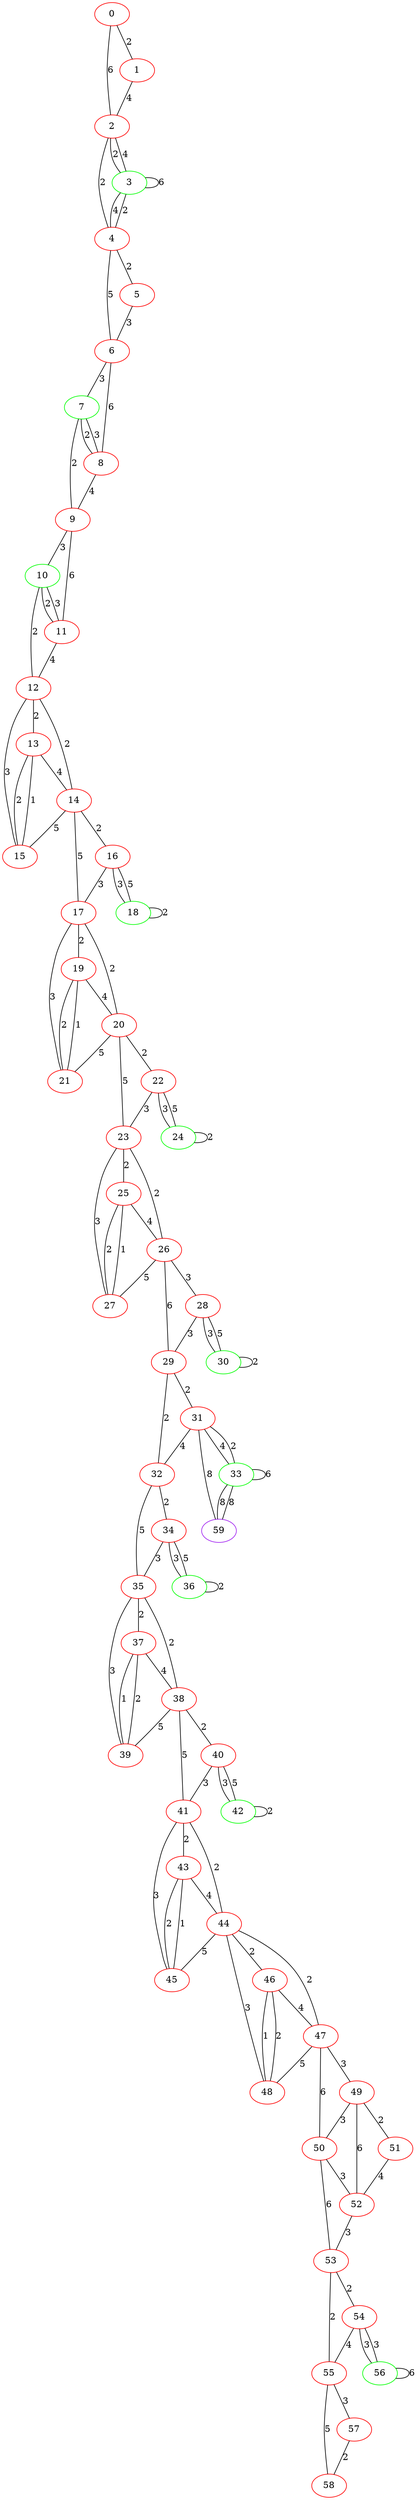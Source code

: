 graph "" {
0 [color=red, weight=1];
1 [color=red, weight=1];
2 [color=red, weight=1];
3 [color=green, weight=2];
4 [color=red, weight=1];
5 [color=red, weight=1];
6 [color=red, weight=1];
7 [color=green, weight=2];
8 [color=red, weight=1];
9 [color=red, weight=1];
10 [color=green, weight=2];
11 [color=red, weight=1];
12 [color=red, weight=1];
13 [color=red, weight=1];
14 [color=red, weight=1];
15 [color=red, weight=1];
16 [color=red, weight=1];
17 [color=red, weight=1];
18 [color=green, weight=2];
19 [color=red, weight=1];
20 [color=red, weight=1];
21 [color=red, weight=1];
22 [color=red, weight=1];
23 [color=red, weight=1];
24 [color=green, weight=2];
25 [color=red, weight=1];
26 [color=red, weight=1];
27 [color=red, weight=1];
28 [color=red, weight=1];
29 [color=red, weight=1];
30 [color=green, weight=2];
31 [color=red, weight=1];
32 [color=red, weight=1];
33 [color=green, weight=2];
34 [color=red, weight=1];
35 [color=red, weight=1];
36 [color=green, weight=2];
37 [color=red, weight=1];
38 [color=red, weight=1];
39 [color=red, weight=1];
40 [color=red, weight=1];
41 [color=red, weight=1];
42 [color=green, weight=2];
43 [color=red, weight=1];
44 [color=red, weight=1];
45 [color=red, weight=1];
46 [color=red, weight=1];
47 [color=red, weight=1];
48 [color=red, weight=1];
49 [color=red, weight=1];
50 [color=red, weight=1];
51 [color=red, weight=1];
52 [color=red, weight=1];
53 [color=red, weight=1];
54 [color=red, weight=1];
55 [color=red, weight=1];
56 [color=green, weight=2];
57 [color=red, weight=1];
58 [color=red, weight=1];
59 [color=purple, weight=4];
0 -- 1  [key=0, label=2];
0 -- 2  [key=0, label=6];
1 -- 2  [key=0, label=4];
2 -- 3  [key=0, label=2];
2 -- 3  [key=1, label=4];
2 -- 4  [key=0, label=2];
3 -- 3  [key=0, label=6];
3 -- 4  [key=0, label=4];
3 -- 4  [key=1, label=2];
4 -- 5  [key=0, label=2];
4 -- 6  [key=0, label=5];
5 -- 6  [key=0, label=3];
6 -- 8  [key=0, label=6];
6 -- 7  [key=0, label=3];
7 -- 8  [key=0, label=2];
7 -- 8  [key=1, label=3];
7 -- 9  [key=0, label=2];
8 -- 9  [key=0, label=4];
9 -- 10  [key=0, label=3];
9 -- 11  [key=0, label=6];
10 -- 11  [key=0, label=2];
10 -- 11  [key=1, label=3];
10 -- 12  [key=0, label=2];
11 -- 12  [key=0, label=4];
12 -- 13  [key=0, label=2];
12 -- 14  [key=0, label=2];
12 -- 15  [key=0, label=3];
13 -- 14  [key=0, label=4];
13 -- 15  [key=0, label=2];
13 -- 15  [key=1, label=1];
14 -- 16  [key=0, label=2];
14 -- 17  [key=0, label=5];
14 -- 15  [key=0, label=5];
16 -- 17  [key=0, label=3];
16 -- 18  [key=0, label=3];
16 -- 18  [key=1, label=5];
17 -- 19  [key=0, label=2];
17 -- 20  [key=0, label=2];
17 -- 21  [key=0, label=3];
18 -- 18  [key=0, label=2];
19 -- 20  [key=0, label=4];
19 -- 21  [key=0, label=2];
19 -- 21  [key=1, label=1];
20 -- 21  [key=0, label=5];
20 -- 22  [key=0, label=2];
20 -- 23  [key=0, label=5];
22 -- 24  [key=0, label=3];
22 -- 24  [key=1, label=5];
22 -- 23  [key=0, label=3];
23 -- 25  [key=0, label=2];
23 -- 26  [key=0, label=2];
23 -- 27  [key=0, label=3];
24 -- 24  [key=0, label=2];
25 -- 26  [key=0, label=4];
25 -- 27  [key=0, label=2];
25 -- 27  [key=1, label=1];
26 -- 27  [key=0, label=5];
26 -- 28  [key=0, label=3];
26 -- 29  [key=0, label=6];
28 -- 29  [key=0, label=3];
28 -- 30  [key=0, label=3];
28 -- 30  [key=1, label=5];
29 -- 32  [key=0, label=2];
29 -- 31  [key=0, label=2];
30 -- 30  [key=0, label=2];
31 -- 32  [key=0, label=4];
31 -- 33  [key=0, label=4];
31 -- 33  [key=1, label=2];
31 -- 59  [key=0, label=8];
32 -- 34  [key=0, label=2];
32 -- 35  [key=0, label=5];
33 -- 33  [key=0, label=6];
33 -- 59  [key=0, label=8];
33 -- 59  [key=1, label=8];
34 -- 35  [key=0, label=3];
34 -- 36  [key=0, label=3];
34 -- 36  [key=1, label=5];
35 -- 37  [key=0, label=2];
35 -- 38  [key=0, label=2];
35 -- 39  [key=0, label=3];
36 -- 36  [key=0, label=2];
37 -- 38  [key=0, label=4];
37 -- 39  [key=0, label=1];
37 -- 39  [key=1, label=2];
38 -- 40  [key=0, label=2];
38 -- 41  [key=0, label=5];
38 -- 39  [key=0, label=5];
40 -- 41  [key=0, label=3];
40 -- 42  [key=0, label=3];
40 -- 42  [key=1, label=5];
41 -- 43  [key=0, label=2];
41 -- 44  [key=0, label=2];
41 -- 45  [key=0, label=3];
42 -- 42  [key=0, label=2];
43 -- 44  [key=0, label=4];
43 -- 45  [key=0, label=2];
43 -- 45  [key=1, label=1];
44 -- 45  [key=0, label=5];
44 -- 46  [key=0, label=2];
44 -- 47  [key=0, label=2];
44 -- 48  [key=0, label=3];
46 -- 48  [key=0, label=1];
46 -- 48  [key=1, label=2];
46 -- 47  [key=0, label=4];
47 -- 48  [key=0, label=5];
47 -- 49  [key=0, label=3];
47 -- 50  [key=0, label=6];
49 -- 50  [key=0, label=3];
49 -- 51  [key=0, label=2];
49 -- 52  [key=0, label=6];
50 -- 52  [key=0, label=3];
50 -- 53  [key=0, label=6];
51 -- 52  [key=0, label=4];
52 -- 53  [key=0, label=3];
53 -- 54  [key=0, label=2];
53 -- 55  [key=0, label=2];
54 -- 56  [key=0, label=3];
54 -- 56  [key=1, label=3];
54 -- 55  [key=0, label=4];
55 -- 57  [key=0, label=3];
55 -- 58  [key=0, label=5];
56 -- 56  [key=0, label=6];
57 -- 58  [key=0, label=2];
}
